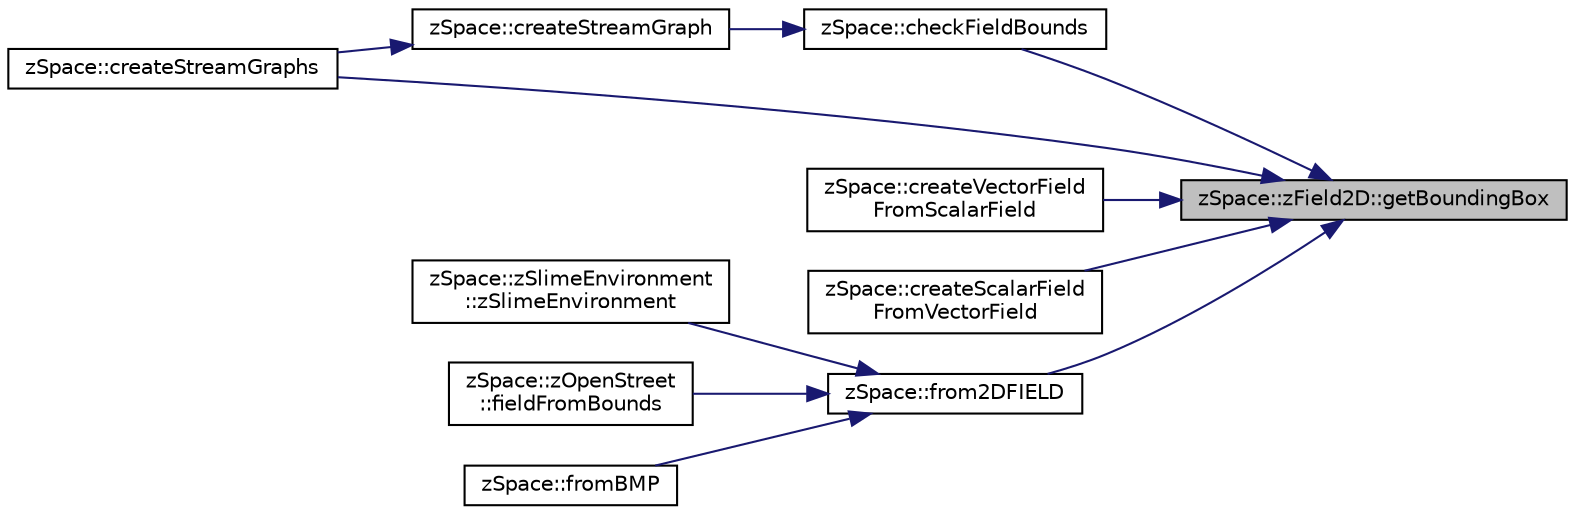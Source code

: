 digraph "zSpace::zField2D::getBoundingBox"
{
 // LATEX_PDF_SIZE
  edge [fontname="Helvetica",fontsize="10",labelfontname="Helvetica",labelfontsize="10"];
  node [fontname="Helvetica",fontsize="10",shape=record];
  rankdir="RL";
  Node15 [label="zSpace::zField2D::getBoundingBox",height=0.2,width=0.4,color="black", fillcolor="grey75", style="filled", fontcolor="black",tooltip="This method gets the bounds of the field."];
  Node15 -> Node16 [dir="back",color="midnightblue",fontsize="10",style="solid",fontname="Helvetica"];
  Node16 [label="zSpace::checkFieldBounds",height=0.2,width=0.4,color="black", fillcolor="white", style="filled",URL="$group__z_stream_lines2_d.html#ga749da5c460505861f416b903813ac0fc",tooltip="This method checks if the input position is in the bounds of the field."];
  Node16 -> Node17 [dir="back",color="midnightblue",fontsize="10",style="solid",fontname="Helvetica"];
  Node17 [label="zSpace::createStreamGraph",height=0.2,width=0.4,color="black", fillcolor="white", style="filled",URL="$group__z_stream_lines2_d.html#ga1d6e3b833383a725503fa30fb9b8022d",tooltip="This method creates a single stream line as a graph."];
  Node17 -> Node18 [dir="back",color="midnightblue",fontsize="10",style="solid",fontname="Helvetica"];
  Node18 [label="zSpace::createStreamGraphs",height=0.2,width=0.4,color="black", fillcolor="white", style="filled",URL="$group__z_stream_lines2_d.html#ga469e791f18d47c0373052472c45759e0",tooltip="This method creates the stream lines and stores them as a graph."];
  Node15 -> Node18 [dir="back",color="midnightblue",fontsize="10",style="solid",fontname="Helvetica"];
  Node15 -> Node19 [dir="back",color="midnightblue",fontsize="10",style="solid",fontname="Helvetica"];
  Node19 [label="zSpace::createVectorField\lFromScalarField",height=0.2,width=0.4,color="black", fillcolor="white", style="filled",URL="$group__z_field2_d_utilities.html#ga7b48b1ab7119cddf881eda1648a8be89",tooltip="This method creates a vector field from the input scalar field."];
  Node15 -> Node20 [dir="back",color="midnightblue",fontsize="10",style="solid",fontname="Helvetica"];
  Node20 [label="zSpace::createScalarField\lFromVectorField",height=0.2,width=0.4,color="black", fillcolor="white", style="filled",URL="$group__z_field2_d_utilities.html#ga7913ca4cedb8a049b845b8f7d417a545",tooltip="This method creates a scalar field from the input vector field."];
  Node15 -> Node21 [dir="back",color="midnightblue",fontsize="10",style="solid",fontname="Helvetica"];
  Node21 [label="zSpace::from2DFIELD",height=0.2,width=0.4,color="black", fillcolor="white", style="filled",URL="$group__z_i_o___mesh.html#ga9501fa762906c00a7e243a21ceda4a1e",tooltip="This method creates a mesh from the input scalar field."];
  Node21 -> Node22 [dir="back",color="midnightblue",fontsize="10",style="solid",fontname="Helvetica"];
  Node22 [label="zSpace::zSlimeEnvironment\l::zSlimeEnvironment",height=0.2,width=0.4,color="black", fillcolor="white", style="filled",URL="$classz_space_1_1z_slime_environment.html#a7696311d42321327c2fe1bef3f3856f9",tooltip="Default constructor."];
  Node21 -> Node23 [dir="back",color="midnightblue",fontsize="10",style="solid",fontname="Helvetica"];
  Node23 [label="zSpace::zOpenStreet\l::fieldFromBounds",height=0.2,width=0.4,color="black", fillcolor="white", style="filled",URL="$classz_space_1_1z_open_street.html#afbc7adca0c9d2ee4635de29baba0b5b5",tooltip="This method computes the scalar field from the bounds and input resolution. It also computes the fiel..."];
  Node21 -> Node24 [dir="back",color="midnightblue",fontsize="10",style="solid",fontname="Helvetica"];
  Node24 [label="zSpace::fromBMP",height=0.2,width=0.4,color="black", fillcolor="white", style="filled",URL="$group__z_i_o___field2_d.html#ga49184e30ceb6f1a83c2907029cbeb9a1",tooltip="This method imorts the input bitmap file and creates the corresponding field and field mesh...."];
}
